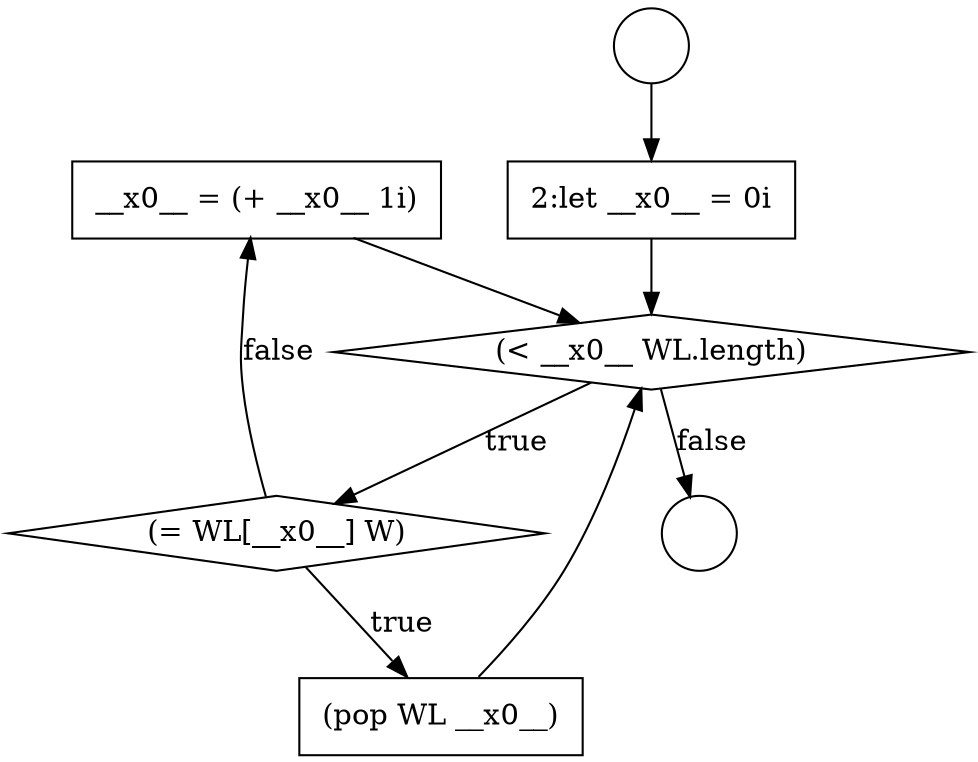 digraph {
  node17036 [shape=none, margin=0, label=<<font color="black">
    <table border="0" cellborder="1" cellspacing="0" cellpadding="10">
      <tr><td align="left">__x0__ = (+ __x0__ 1i)</td></tr>
    </table>
  </font>> color="black" fillcolor="white" style=filled]
  node17032 [shape=none, margin=0, label=<<font color="black">
    <table border="0" cellborder="1" cellspacing="0" cellpadding="10">
      <tr><td align="left">2:let __x0__ = 0i</td></tr>
    </table>
  </font>> color="black" fillcolor="white" style=filled]
  node17033 [shape=diamond, label=<<font color="black">(&lt; __x0__ WL.length)</font>> color="black" fillcolor="white" style=filled]
  node17031 [shape=circle label=" " color="black" fillcolor="white" style=filled]
  node17034 [shape=diamond, label=<<font color="black">(= WL[__x0__] W)</font>> color="black" fillcolor="white" style=filled]
  node17030 [shape=circle label=" " color="black" fillcolor="white" style=filled]
  node17035 [shape=none, margin=0, label=<<font color="black">
    <table border="0" cellborder="1" cellspacing="0" cellpadding="10">
      <tr><td align="left">(pop WL __x0__)</td></tr>
    </table>
  </font>> color="black" fillcolor="white" style=filled]
  node17033 -> node17034 [label=<<font color="black">true</font>> color="black"]
  node17033 -> node17031 [label=<<font color="black">false</font>> color="black"]
  node17035 -> node17033 [ color="black"]
  node17030 -> node17032 [ color="black"]
  node17036 -> node17033 [ color="black"]
  node17032 -> node17033 [ color="black"]
  node17034 -> node17035 [label=<<font color="black">true</font>> color="black"]
  node17034 -> node17036 [label=<<font color="black">false</font>> color="black"]
}
